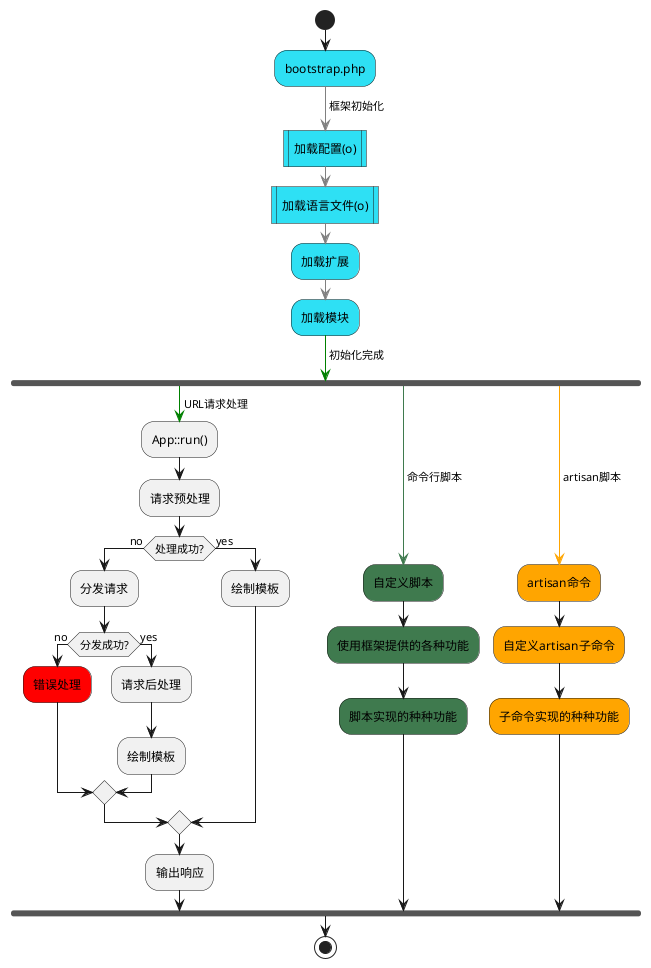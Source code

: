 @startuml flow
start
#2ee0f4:bootstrap.php;
-[#gray]-> 框架初始化;
#2ee0f4:加载配置(o)|
-[#gray]->
#2ee0f4:加载语言文件(o)|
-[#gray]->
#2ee0f4:加载扩展;
-[#gray]->
#2ee0f4:加载模块;
-[#green]->初始化完成;
fork
    -[#green]-> URL请求处理;
    :App::run();
    :请求预处理;
    if (处理成功?) then (no)
        :分发请求;
        if (分发成功?) then (no)
            #red:错误处理;
        else (yes)
            :请求后处理;
            :绘制模板;
        endif
    else (yes)
        :绘制模板;
    endif
    :输出响应;
fork again
    -[#3f7a4e]-> 命令行脚本;
    #3f7a4e:自定义脚本;
    #3f7a4e:使用框架提供的各种功能;
    #3f7a4e:脚本实现的种种功能;
fork again
    -[#orange]-> artisan脚本;
    #orange:artisan命令;
    #orange:自定义artisan子命令;
    #orange:子命令实现的种种功能;
end fork
stop
@enduml